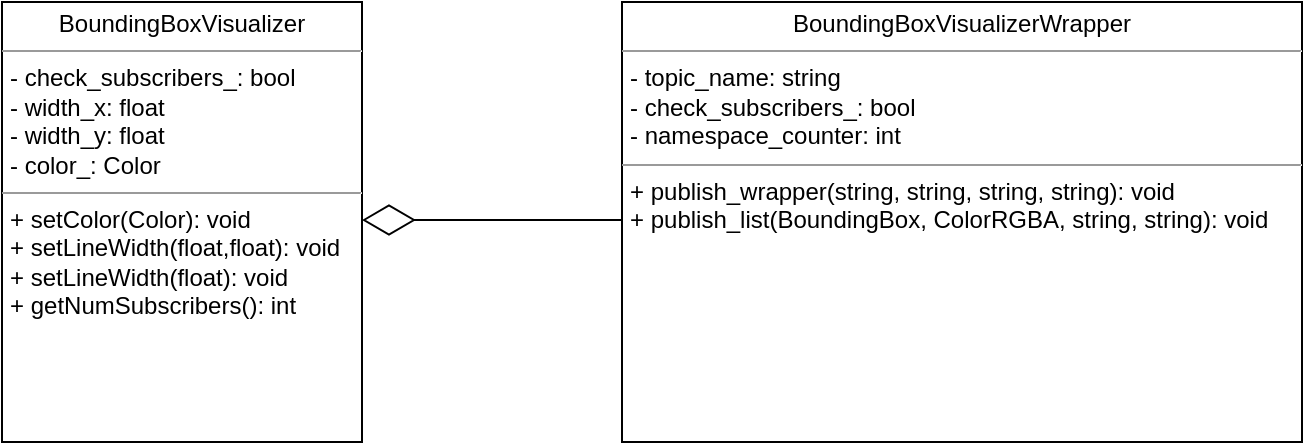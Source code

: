 <mxfile version="10.8.0" type="device"><diagram id="JwKPkvrAqzoEK2F4knNQ" name="Page-1"><mxGraphModel dx="1327" dy="778" grid="1" gridSize="10" guides="1" tooltips="1" connect="1" arrows="1" fold="1" page="1" pageScale="1" pageWidth="850" pageHeight="1100" math="0" shadow="0"><root><mxCell id="0"/><mxCell id="1" parent="0"/><mxCell id="phAwFj4fbrhbkbPQah6R-1" value="&lt;p style=&quot;margin: 0px ; margin-top: 4px ; text-align: center&quot;&gt;&lt;span&gt;BoundingBoxVisualizer&lt;/span&gt;&lt;/p&gt;&lt;hr size=&quot;1&quot;&gt;&lt;p style=&quot;margin: 0px ; margin-left: 4px&quot;&gt;- check_subscribers_: bool&lt;/p&gt;&lt;p style=&quot;margin: 0px ; margin-left: 4px&quot;&gt;- width_x: float&lt;/p&gt;&lt;p style=&quot;margin: 0px ; margin-left: 4px&quot;&gt;- width_y: float&lt;/p&gt;&lt;p style=&quot;margin: 0px ; margin-left: 4px&quot;&gt;- color_: Color&lt;br&gt;&lt;/p&gt;&lt;hr size=&quot;1&quot;&gt;&lt;p style=&quot;margin: 0px ; margin-left: 4px&quot;&gt;+ &lt;span&gt;setColor&lt;/span&gt;(Color): void&lt;/p&gt;&lt;p style=&quot;margin: 0px ; margin-left: 4px&quot;&gt;+ &lt;span&gt;setLineWidth(float,float): void&lt;/span&gt;&lt;/p&gt;&lt;p style=&quot;margin: 0px ; margin-left: 4px&quot;&gt;&lt;span&gt;+ &lt;/span&gt;&lt;span&gt;&lt;span&gt;setLineWidth(float): void&lt;/span&gt;&lt;/span&gt;&lt;/p&gt;&lt;p style=&quot;margin: 0px ; margin-left: 4px&quot;&gt;&lt;span&gt;&lt;span&gt;+ &lt;/span&gt;&lt;/span&gt;&lt;span&gt;&lt;span&gt;&lt;span&gt;getNumSubscribers(): int&lt;br&gt;&lt;/span&gt;&lt;/span&gt;&lt;/span&gt;&lt;/p&gt;" style="verticalAlign=top;align=left;overflow=fill;fontSize=12;fontFamily=Helvetica;html=1;" vertex="1" parent="1"><mxGeometry x="140" y="140" width="180" height="220" as="geometry"/></mxCell><mxCell id="phAwFj4fbrhbkbPQah6R-2" value="&lt;p style=&quot;margin: 0px ; margin-top: 4px ; text-align: center&quot;&gt;&lt;span&gt;BoundingBoxVisualizerWrapper&lt;/span&gt;&lt;/p&gt;&lt;hr size=&quot;1&quot;&gt;&lt;p style=&quot;margin: 0px ; margin-left: 4px&quot;&gt;- topic_name: string&lt;/p&gt;&lt;p style=&quot;margin: 0px ; margin-left: 4px&quot;&gt;- check_subscribers_: bool&lt;/p&gt;&lt;p style=&quot;margin: 0px ; margin-left: 4px&quot;&gt;- namespace_counter: int&lt;/p&gt;&lt;hr size=&quot;1&quot;&gt;&lt;p style=&quot;margin: 0px ; margin-left: 4px&quot;&gt;+ &lt;span&gt;publish_wrapper&lt;/span&gt;(string, string, string, string): void&lt;/p&gt;&lt;p style=&quot;margin: 0px ; margin-left: 4px&quot;&gt;+ &lt;span&gt;publish_list(BoundingBox, &lt;/span&gt;&lt;span&gt;ColorRGBA, string, string): void&lt;br&gt;&lt;/span&gt;&lt;/p&gt;" style="verticalAlign=top;align=left;overflow=fill;fontSize=12;fontFamily=Helvetica;html=1;" vertex="1" parent="1"><mxGeometry x="450" y="140" width="340" height="220" as="geometry"/></mxCell><mxCell id="phAwFj4fbrhbkbPQah6R-4" value="" style="endArrow=diamondThin;endFill=0;endSize=24;html=1;" edge="1" parent="1"><mxGeometry width="160" relative="1" as="geometry"><mxPoint x="450" y="249" as="sourcePoint"/><mxPoint x="320" y="249" as="targetPoint"/></mxGeometry></mxCell></root></mxGraphModel></diagram></mxfile>